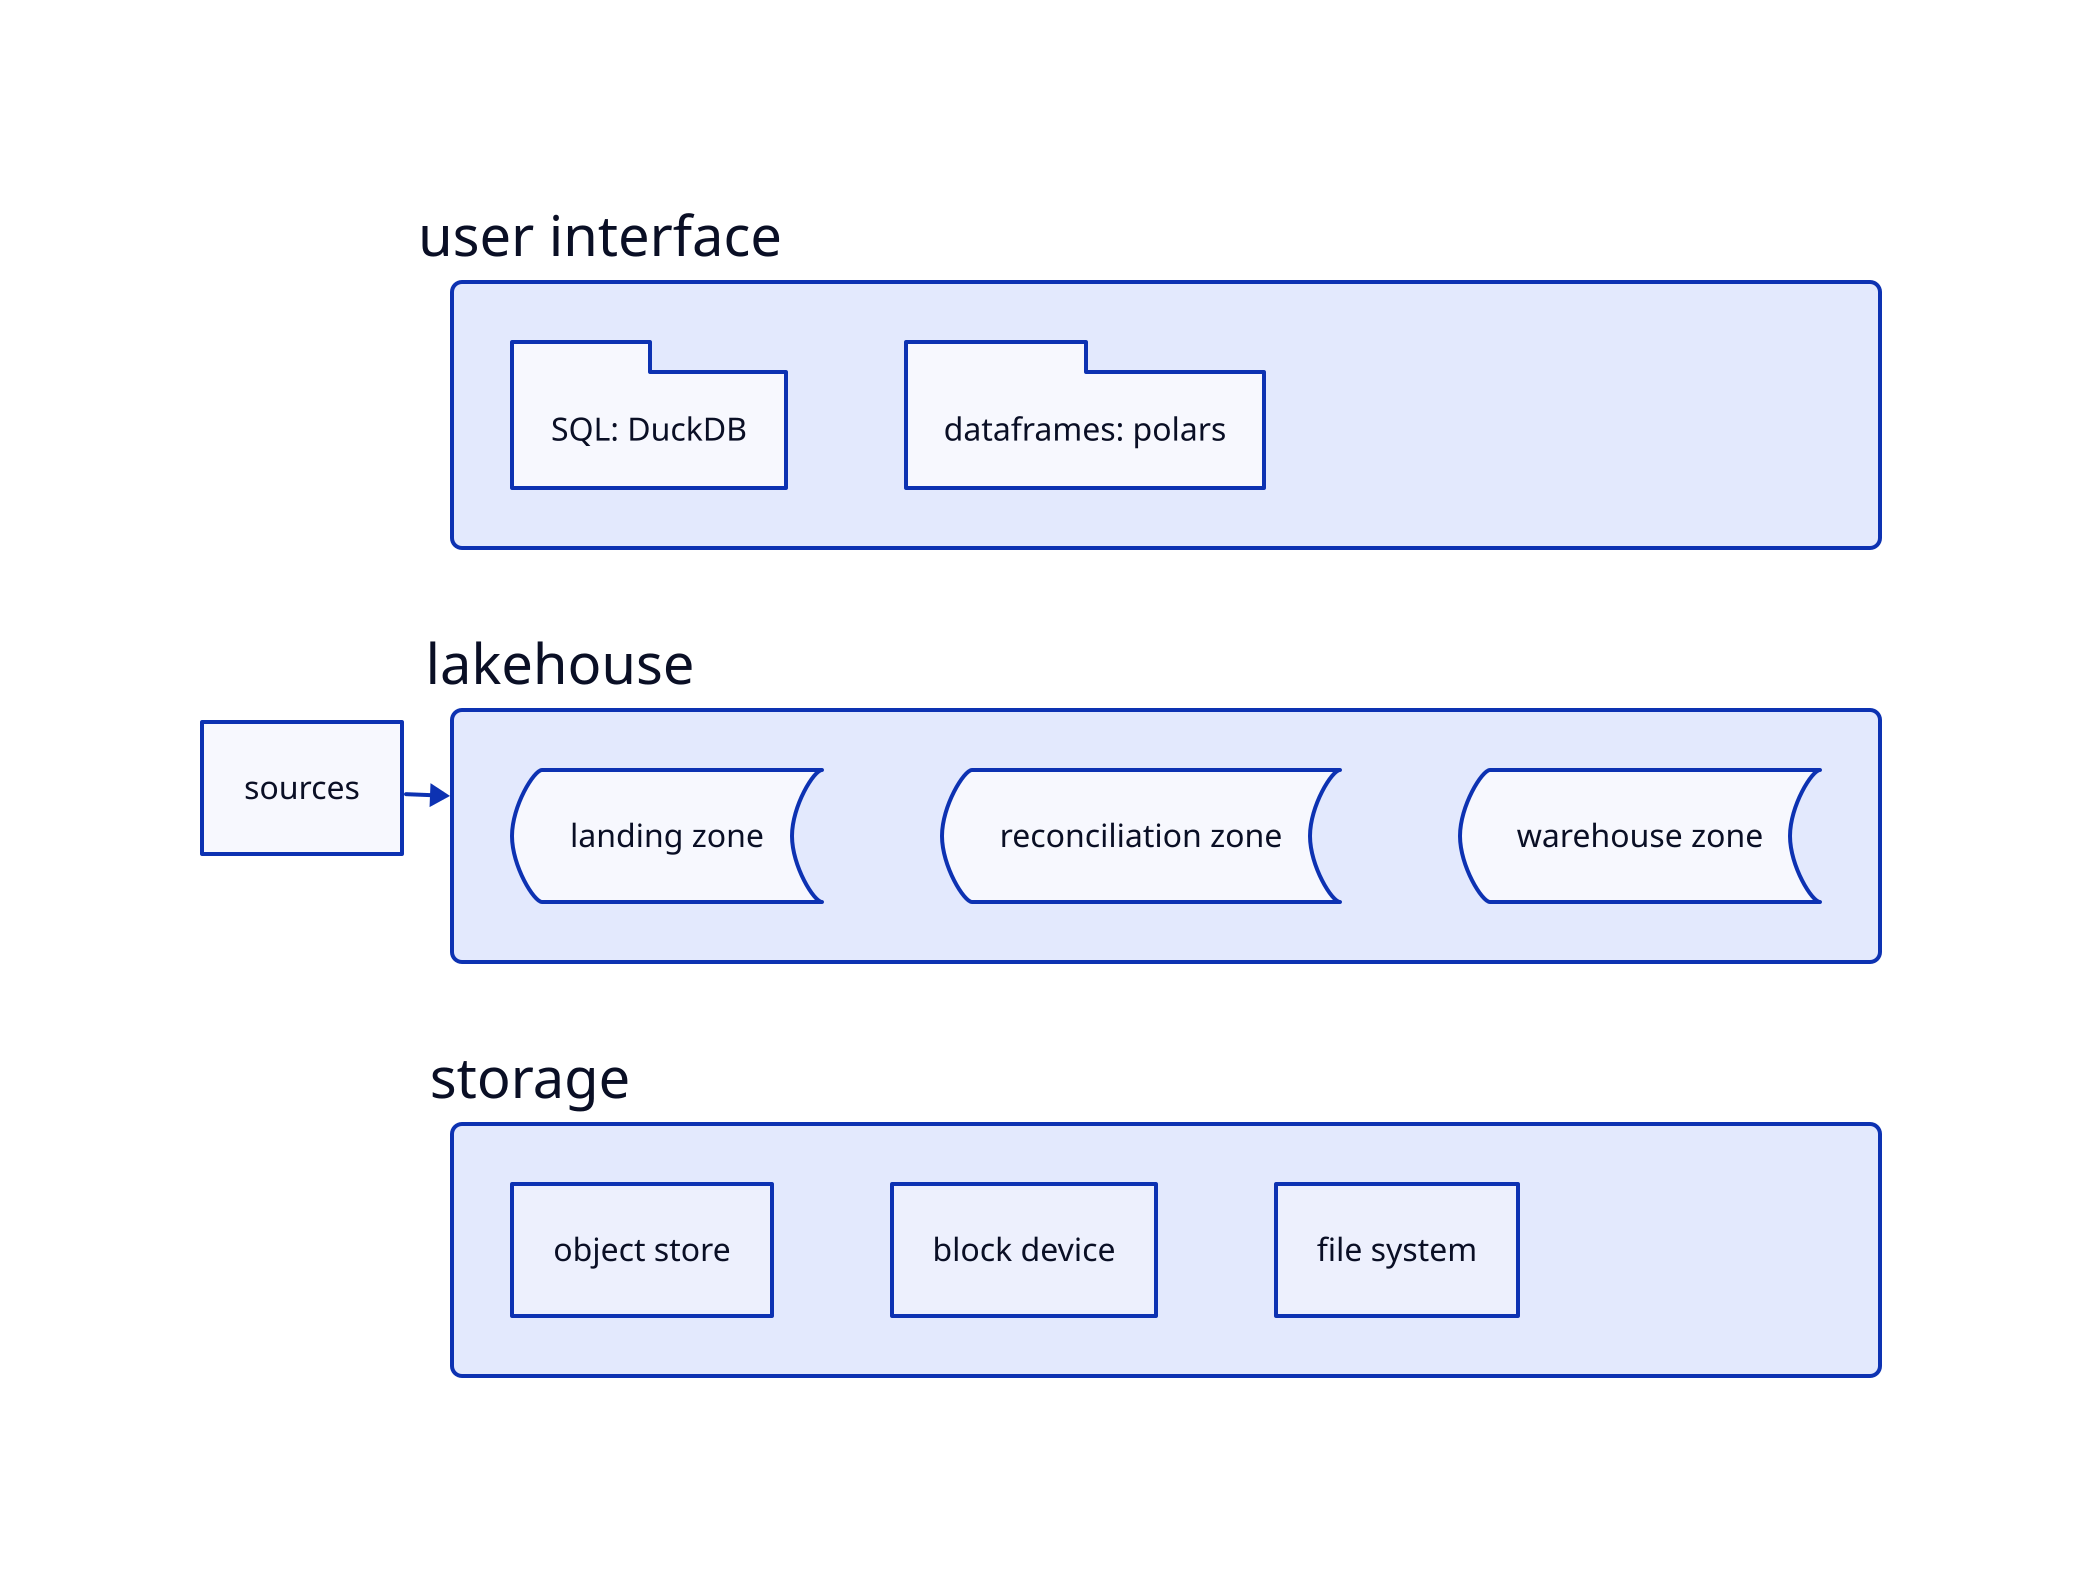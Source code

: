 classes: {
  layer: {
    label.near: outside-top-left
    style.border-radius: 5
  }
  component: {
    shape: package
  }
  zone: {
    shape: stored_data
  }
}
user interface: {
  class: layer
  SQL\: DuckDB: {
    class: component
  }
  dataframes\: polars: {
    class: component
  }
}

grid-rows: 3
lakehouse: {
  class: layer
  landing zone: {
    class: zone
  }
  reconciliation zone: {
    class: zone
  }
  warehouse zone: {
    class: zone
  }
}
storage: {
  class: layer
  object store
  block device
  file system
}

sources: {
  near: center-left
}

sources -> lakehouse

